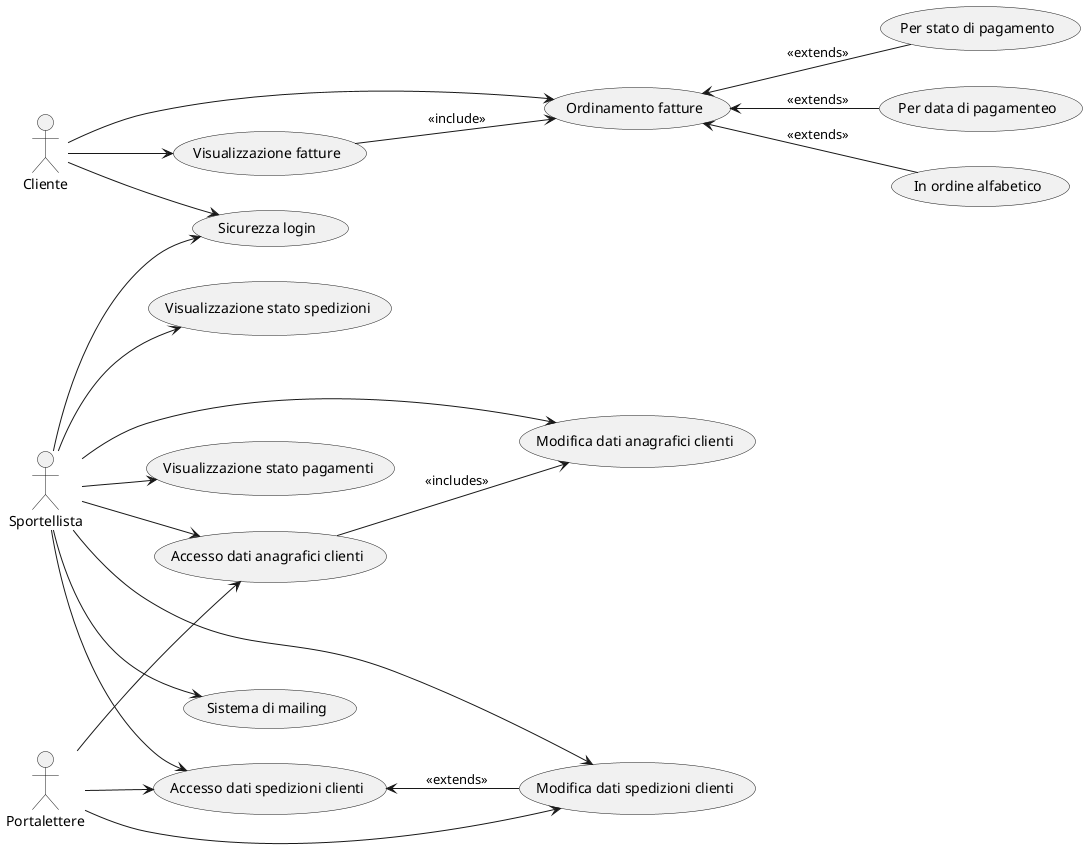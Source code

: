 @startuml

left to right direction

actor Cliente
actor Sportellista
actor Portalettere

usecase "Visualizzazione fatture" as UC12
usecase "Ordinamento fatture" as UC11
usecase "Sicurezza login" as UC13
usecase "Visualizzazione stato spedizioni" as UC14
usecase "Visualizzazione stato pagamenti" as UC15
usecase "Accesso dati anagrafici clienti" as UC16
usecase "Modifica dati anagrafici clienti" as UC17
usecase "Accesso dati spedizioni clienti" as UC18
usecase "Modifica dati spedizioni clienti" as UC19
usecase "Sistema di mailing" as UC20
usecase "Per stato di pagamento" as UC21 
usecase "Per data di pagamenteo" as UC22
usecase "In ordine alfabetico" as UC23

Cliente --> UC11
Cliente --> UC12
Cliente --> UC13

Sportellista --> UC13
Sportellista --> UC14
Sportellista --> UC15
Sportellista --> UC16
Sportellista --> UC17
Sportellista --> UC18
Sportellista --> UC19
Sportellista --> UC20
Portalettere --> UC16
Portalettere --> UC18
Portalettere --> UC19

UC16 --> UC17 : <<includes>>
UC18 <-- UC19 : <<extends>>
UC12 --> UC11 : <<include>>

UC11 <-- UC21 :<<extends>>
UC11 <-- UC22 :<<extends>>
UC11 <-- UC23 :<<extends>>




@enduml
